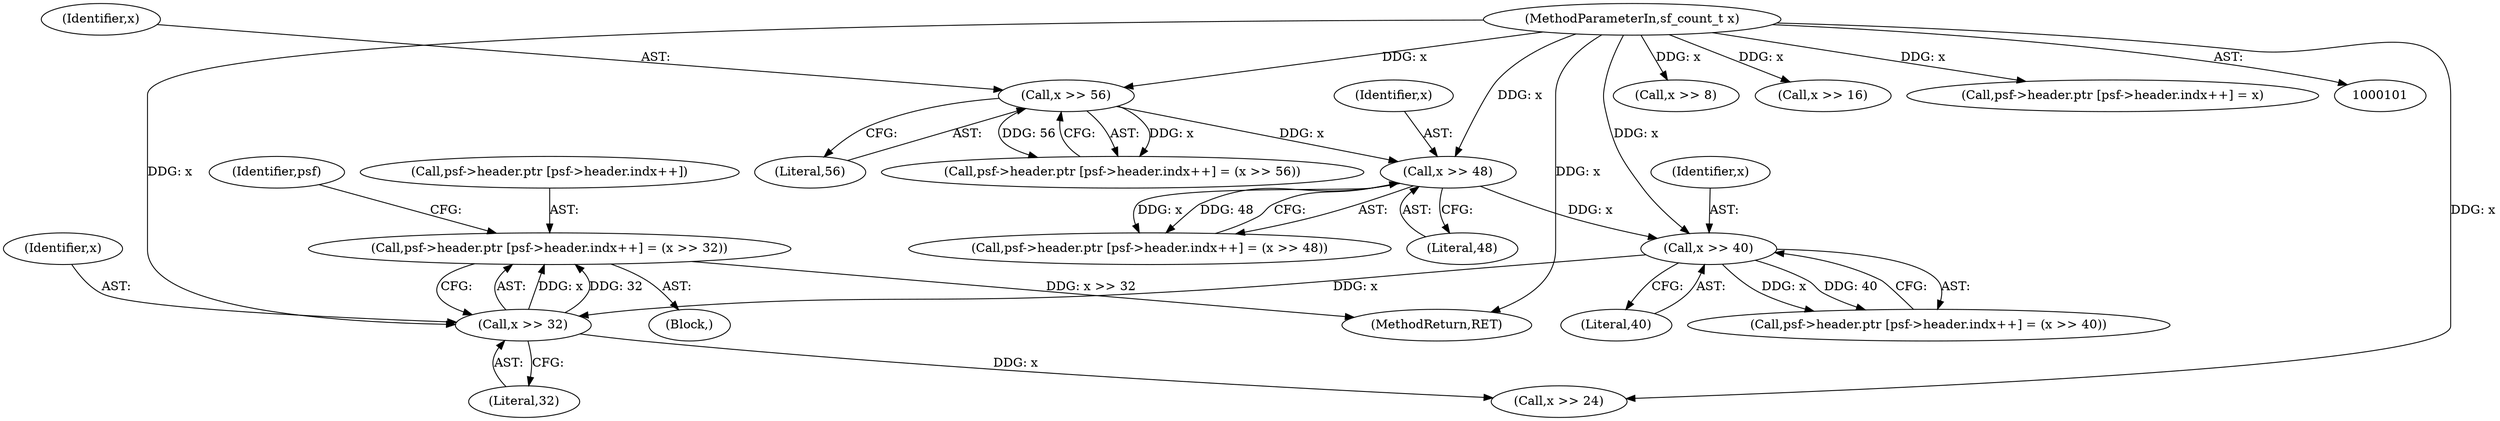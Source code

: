 digraph "0_libsndfile_708e996c87c5fae77b104ccfeb8f6db784c32074_2@pointer" {
"1000153" [label="(Call,psf->header.ptr [psf->header.indx++] = (x >> 32))"];
"1000166" [label="(Call,x >> 32)"];
"1000150" [label="(Call,x >> 40)"];
"1000134" [label="(Call,x >> 48)"];
"1000118" [label="(Call,x >> 56)"];
"1000103" [label="(MethodParameterIn,sf_count_t x)"];
"1000231" [label="(MethodReturn,RET)"];
"1000166" [label="(Call,x >> 32)"];
"1000152" [label="(Literal,40)"];
"1000214" [label="(Call,x >> 8)"];
"1000118" [label="(Call,x >> 56)"];
"1000173" [label="(Identifier,psf)"];
"1000198" [label="(Call,x >> 16)"];
"1000154" [label="(Call,psf->header.ptr [psf->header.indx++])"];
"1000103" [label="(MethodParameterIn,sf_count_t x)"];
"1000151" [label="(Identifier,x)"];
"1000150" [label="(Call,x >> 40)"];
"1000136" [label="(Literal,48)"];
"1000137" [label="(Call,psf->header.ptr [psf->header.indx++] = (x >> 40))"];
"1000167" [label="(Identifier,x)"];
"1000153" [label="(Call,psf->header.ptr [psf->header.indx++] = (x >> 32))"];
"1000121" [label="(Call,psf->header.ptr [psf->header.indx++] = (x >> 48))"];
"1000217" [label="(Call,psf->header.ptr [psf->header.indx++] = x)"];
"1000105" [label="(Call,psf->header.ptr [psf->header.indx++] = (x >> 56))"];
"1000104" [label="(Block,)"];
"1000135" [label="(Identifier,x)"];
"1000134" [label="(Call,x >> 48)"];
"1000168" [label="(Literal,32)"];
"1000120" [label="(Literal,56)"];
"1000182" [label="(Call,x >> 24)"];
"1000119" [label="(Identifier,x)"];
"1000153" -> "1000104"  [label="AST: "];
"1000153" -> "1000166"  [label="CFG: "];
"1000154" -> "1000153"  [label="AST: "];
"1000166" -> "1000153"  [label="AST: "];
"1000173" -> "1000153"  [label="CFG: "];
"1000153" -> "1000231"  [label="DDG: x >> 32"];
"1000166" -> "1000153"  [label="DDG: x"];
"1000166" -> "1000153"  [label="DDG: 32"];
"1000166" -> "1000168"  [label="CFG: "];
"1000167" -> "1000166"  [label="AST: "];
"1000168" -> "1000166"  [label="AST: "];
"1000150" -> "1000166"  [label="DDG: x"];
"1000103" -> "1000166"  [label="DDG: x"];
"1000166" -> "1000182"  [label="DDG: x"];
"1000150" -> "1000137"  [label="AST: "];
"1000150" -> "1000152"  [label="CFG: "];
"1000151" -> "1000150"  [label="AST: "];
"1000152" -> "1000150"  [label="AST: "];
"1000137" -> "1000150"  [label="CFG: "];
"1000150" -> "1000137"  [label="DDG: x"];
"1000150" -> "1000137"  [label="DDG: 40"];
"1000134" -> "1000150"  [label="DDG: x"];
"1000103" -> "1000150"  [label="DDG: x"];
"1000134" -> "1000121"  [label="AST: "];
"1000134" -> "1000136"  [label="CFG: "];
"1000135" -> "1000134"  [label="AST: "];
"1000136" -> "1000134"  [label="AST: "];
"1000121" -> "1000134"  [label="CFG: "];
"1000134" -> "1000121"  [label="DDG: x"];
"1000134" -> "1000121"  [label="DDG: 48"];
"1000118" -> "1000134"  [label="DDG: x"];
"1000103" -> "1000134"  [label="DDG: x"];
"1000118" -> "1000105"  [label="AST: "];
"1000118" -> "1000120"  [label="CFG: "];
"1000119" -> "1000118"  [label="AST: "];
"1000120" -> "1000118"  [label="AST: "];
"1000105" -> "1000118"  [label="CFG: "];
"1000118" -> "1000105"  [label="DDG: x"];
"1000118" -> "1000105"  [label="DDG: 56"];
"1000103" -> "1000118"  [label="DDG: x"];
"1000103" -> "1000101"  [label="AST: "];
"1000103" -> "1000231"  [label="DDG: x"];
"1000103" -> "1000182"  [label="DDG: x"];
"1000103" -> "1000198"  [label="DDG: x"];
"1000103" -> "1000214"  [label="DDG: x"];
"1000103" -> "1000217"  [label="DDG: x"];
}
